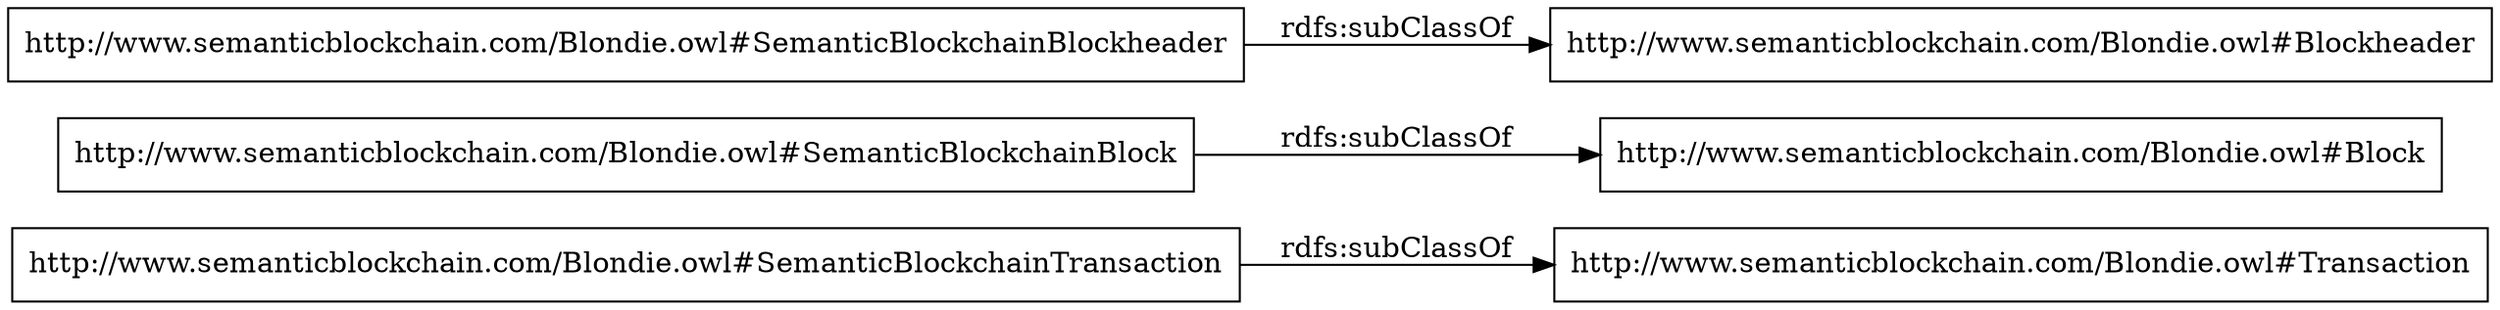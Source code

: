 digraph ar2dtool_diagram { 
rankdir=LR;
size="1000"
node [shape = rectangle, color="black"]; "http://www.semanticblockchain.com/Blondie.owl#SemanticBlockchainTransaction" "http://www.semanticblockchain.com/Blondie.owl#SemanticBlockchainBlock" "http://www.semanticblockchain.com/Blondie.owl#SemanticBlockchainBlockheader" ; /*classes style*/
	"http://www.semanticblockchain.com/Blondie.owl#SemanticBlockchainTransaction" -> "http://www.semanticblockchain.com/Blondie.owl#Transaction" [ label = "rdfs:subClassOf" ];
	"http://www.semanticblockchain.com/Blondie.owl#SemanticBlockchainBlock" -> "http://www.semanticblockchain.com/Blondie.owl#Block" [ label = "rdfs:subClassOf" ];
	"http://www.semanticblockchain.com/Blondie.owl#SemanticBlockchainBlockheader" -> "http://www.semanticblockchain.com/Blondie.owl#Blockheader" [ label = "rdfs:subClassOf" ];

}
